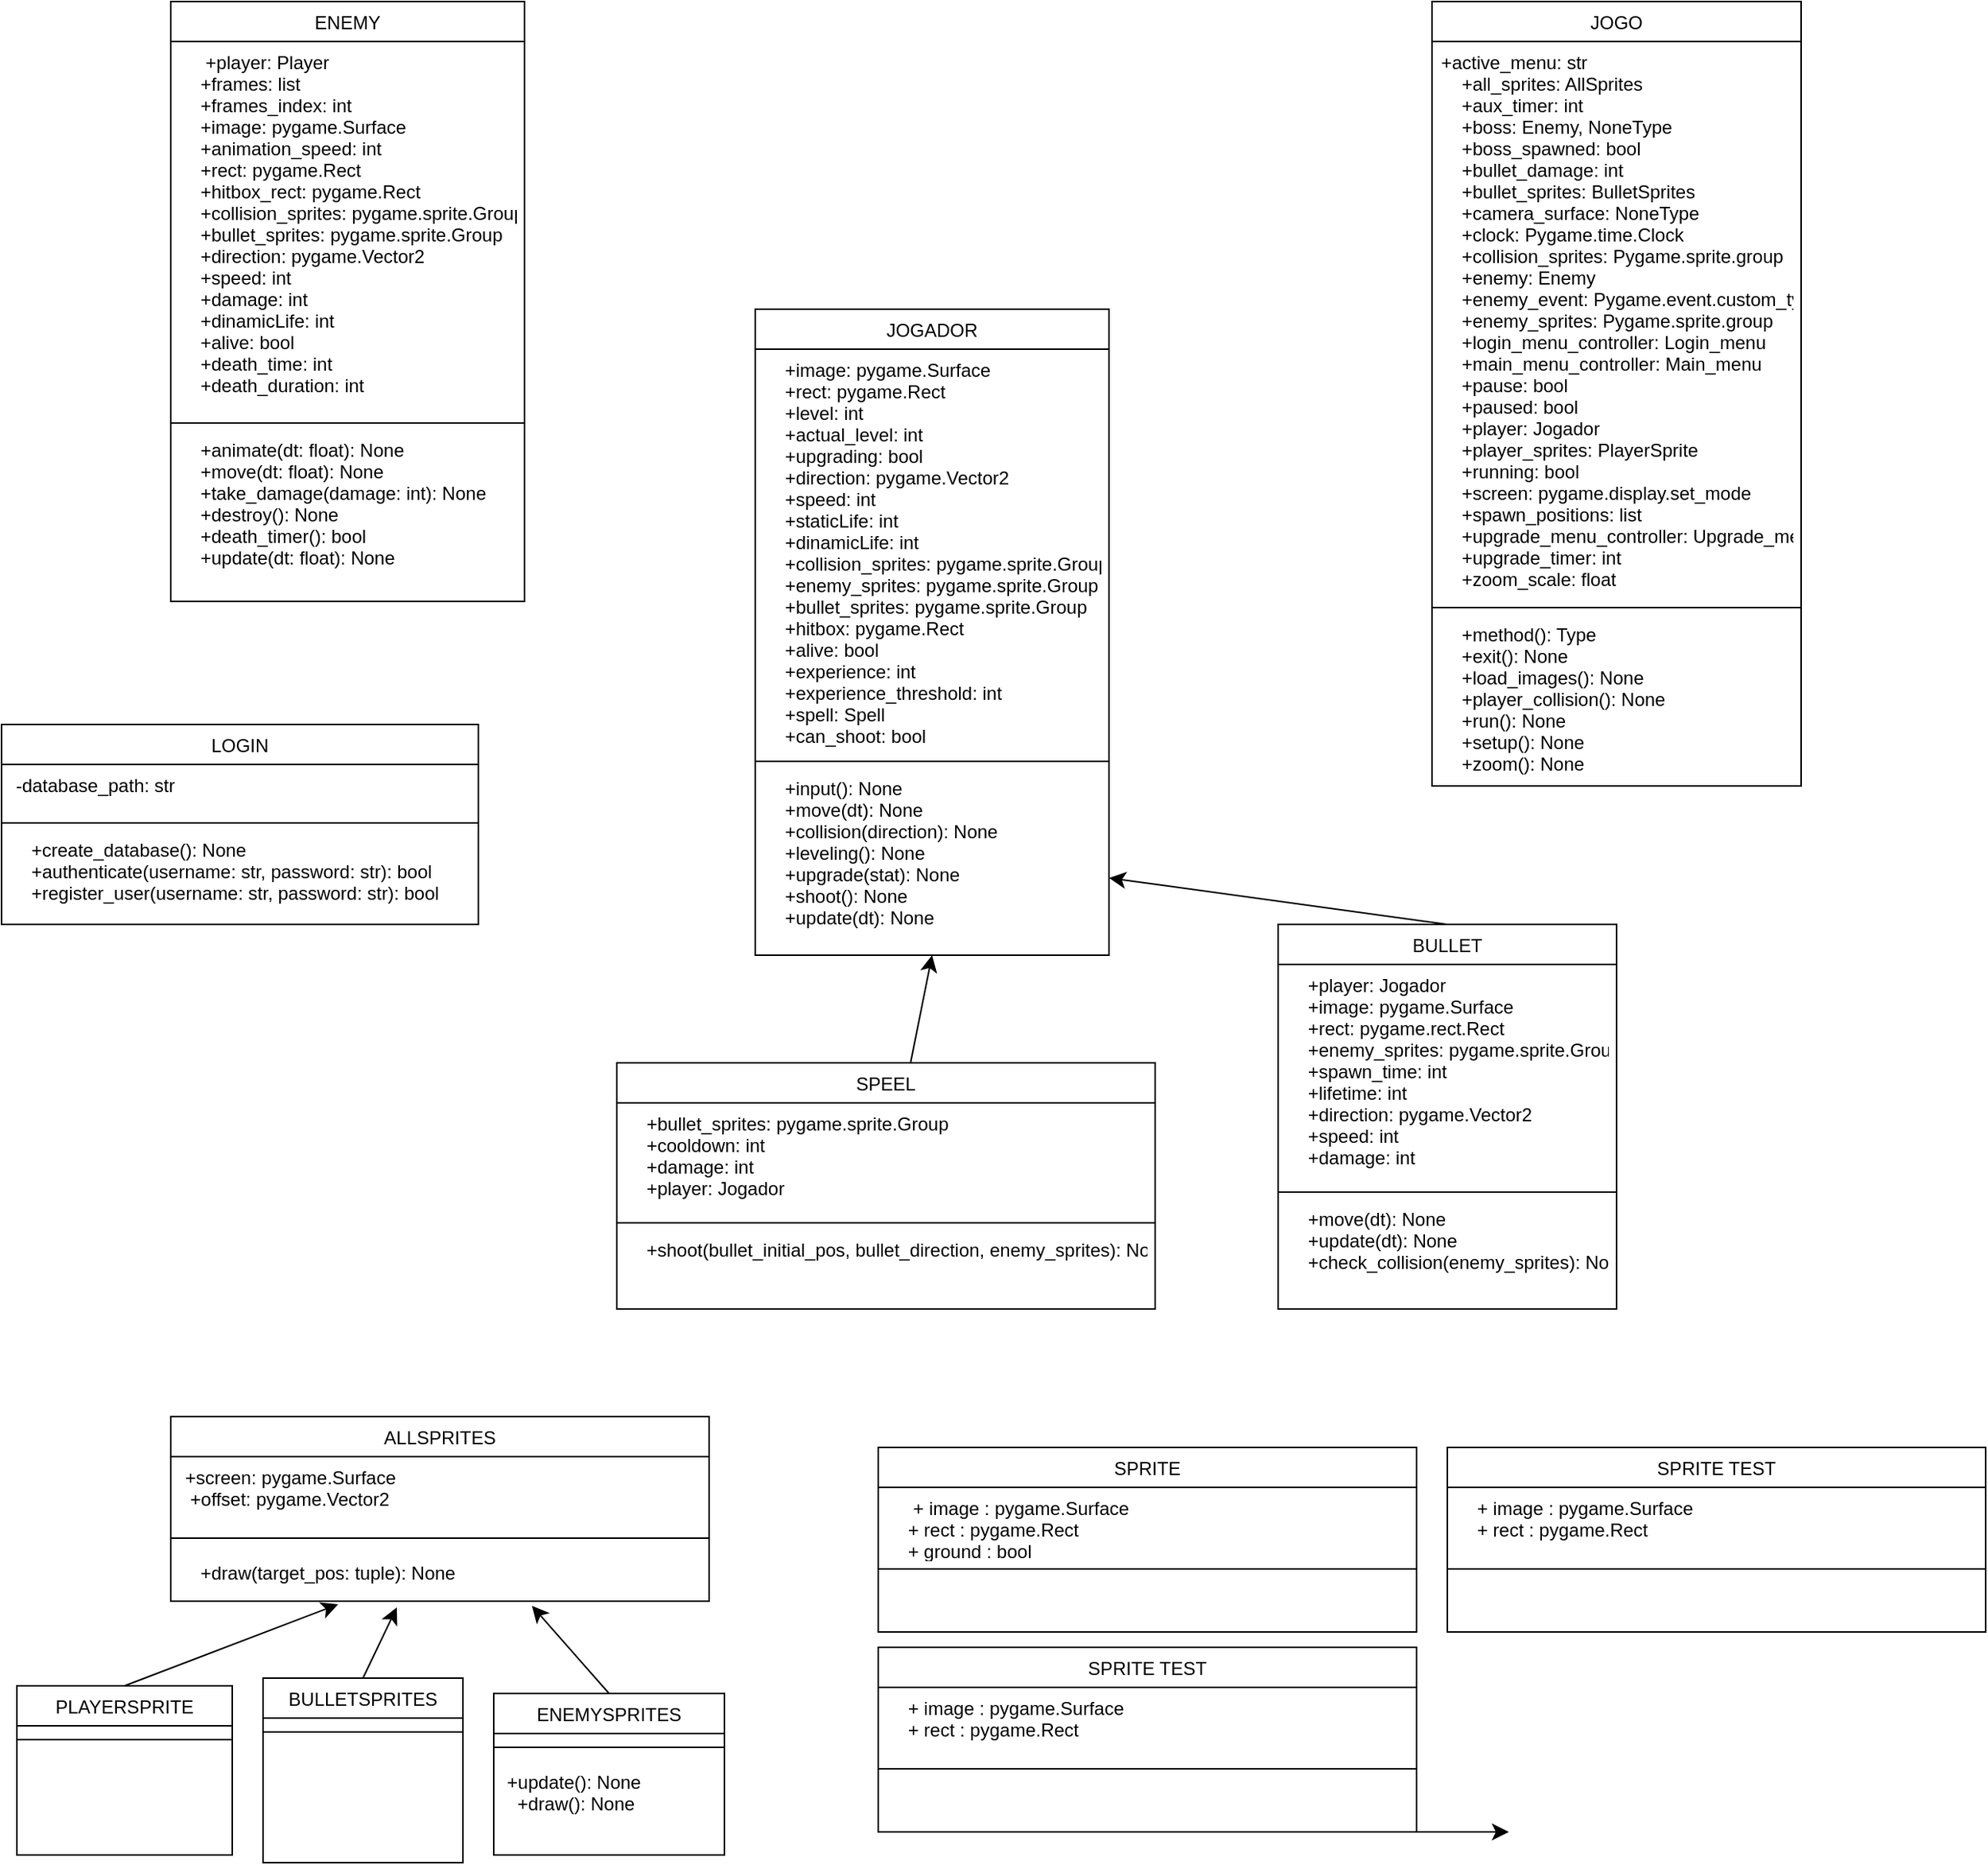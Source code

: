 <mxfile version="24.8.6">
  <diagram id="C5RBs43oDa-KdzZeNtuy" name="Page-1">
    <mxGraphModel dx="1717" dy="1984" grid="1" gridSize="10" guides="1" tooltips="1" connect="1" arrows="1" fold="1" page="1" pageScale="1" pageWidth="827" pageHeight="1169" math="0" shadow="0">
      <root>
        <mxCell id="WIyWlLk6GJQsqaUBKTNV-0" />
        <mxCell id="WIyWlLk6GJQsqaUBKTNV-1" parent="WIyWlLk6GJQsqaUBKTNV-0" />
        <mxCell id="zkfFHV4jXpPFQw0GAbJ--17" value="JOGADOR" style="swimlane;fontStyle=0;align=center;verticalAlign=top;childLayout=stackLayout;horizontal=1;startSize=26;horizontalStack=0;resizeParent=1;resizeLast=0;collapsible=1;marginBottom=0;rounded=0;shadow=0;strokeWidth=1;" parent="WIyWlLk6GJQsqaUBKTNV-1" vertex="1">
          <mxGeometry x="30" y="40" width="230" height="420" as="geometry">
            <mxRectangle x="550" y="140" width="160" height="26" as="alternateBounds" />
          </mxGeometry>
        </mxCell>
        <mxCell id="zkfFHV4jXpPFQw0GAbJ--18" value="    +image: pygame.Surface&#xa;    +rect: pygame.Rect&#xa;    +level: int&#xa;    +actual_level: int&#xa;    +upgrading: bool&#xa;    +direction: pygame.Vector2&#xa;    +speed: int&#xa;    +staticLife: int&#xa;    +dinamicLife: int&#xa;    +collision_sprites: pygame.sprite.Group&#xa;    +enemy_sprites: pygame.sprite.Group&#xa;    +bullet_sprites: pygame.sprite.Group&#xa;    +hitbox: pygame.Rect&#xa;    +alive: bool&#xa;    +experience: int&#xa;    +experience_threshold: int&#xa;    +spell: Spell&#xa;    +can_shoot: bool" style="text;align=left;verticalAlign=top;spacingLeft=4;spacingRight=4;overflow=hidden;rotatable=0;points=[[0,0.5],[1,0.5]];portConstraint=eastwest;" parent="zkfFHV4jXpPFQw0GAbJ--17" vertex="1">
          <mxGeometry y="26" width="230" height="264" as="geometry" />
        </mxCell>
        <mxCell id="zkfFHV4jXpPFQw0GAbJ--23" value="" style="line;html=1;strokeWidth=1;align=left;verticalAlign=middle;spacingTop=-1;spacingLeft=3;spacingRight=3;rotatable=0;labelPosition=right;points=[];portConstraint=eastwest;" parent="zkfFHV4jXpPFQw0GAbJ--17" vertex="1">
          <mxGeometry y="290" width="230" height="8" as="geometry" />
        </mxCell>
        <mxCell id="zkfFHV4jXpPFQw0GAbJ--25" value="    +input(): None&#xa;    +move(dt): None&#xa;    +collision(direction): None&#xa;    +leveling(): None&#xa;    +upgrade(stat): None&#xa;    +shoot(): None&#xa;    +update(dt): None" style="text;align=left;verticalAlign=top;spacingLeft=4;spacingRight=4;overflow=hidden;rotatable=0;points=[[0,0.5],[1,0.5]];portConstraint=eastwest;" parent="zkfFHV4jXpPFQw0GAbJ--17" vertex="1">
          <mxGeometry y="298" width="230" height="112" as="geometry" />
        </mxCell>
        <mxCell id="yxBQXZHaBap9HhFSkt2I-9" style="edgeStyle=none;curved=1;rounded=0;orthogonalLoop=1;jettySize=auto;html=1;entryX=0.5;entryY=1;entryDx=0;entryDy=0;fontSize=12;startSize=8;endSize=8;" edge="1" parent="WIyWlLk6GJQsqaUBKTNV-1" source="yxBQXZHaBap9HhFSkt2I-0" target="zkfFHV4jXpPFQw0GAbJ--17">
          <mxGeometry relative="1" as="geometry" />
        </mxCell>
        <mxCell id="yxBQXZHaBap9HhFSkt2I-0" value="SPEEL" style="swimlane;fontStyle=0;align=center;verticalAlign=top;childLayout=stackLayout;horizontal=1;startSize=26;horizontalStack=0;resizeParent=1;resizeLast=0;collapsible=1;marginBottom=0;rounded=0;shadow=0;strokeWidth=1;" vertex="1" parent="WIyWlLk6GJQsqaUBKTNV-1">
          <mxGeometry x="-60" y="530" width="350" height="160" as="geometry">
            <mxRectangle x="550" y="140" width="160" height="26" as="alternateBounds" />
          </mxGeometry>
        </mxCell>
        <mxCell id="yxBQXZHaBap9HhFSkt2I-1" value="    +bullet_sprites: pygame.sprite.Group&#xa;    +cooldown: int&#xa;    +damage: int&#xa;    +player: Jogador" style="text;align=left;verticalAlign=top;spacingLeft=4;spacingRight=4;overflow=hidden;rotatable=0;points=[[0,0.5],[1,0.5]];portConstraint=eastwest;" vertex="1" parent="yxBQXZHaBap9HhFSkt2I-0">
          <mxGeometry y="26" width="350" height="74" as="geometry" />
        </mxCell>
        <mxCell id="yxBQXZHaBap9HhFSkt2I-2" value="" style="line;html=1;strokeWidth=1;align=left;verticalAlign=middle;spacingTop=-1;spacingLeft=3;spacingRight=3;rotatable=0;labelPosition=right;points=[];portConstraint=eastwest;" vertex="1" parent="yxBQXZHaBap9HhFSkt2I-0">
          <mxGeometry y="100" width="350" height="8" as="geometry" />
        </mxCell>
        <mxCell id="yxBQXZHaBap9HhFSkt2I-3" value="    +shoot(bullet_initial_pos, bullet_direction, enemy_sprites): None" style="text;align=left;verticalAlign=top;spacingLeft=4;spacingRight=4;overflow=hidden;rotatable=0;points=[[0,0.5],[1,0.5]];portConstraint=eastwest;" vertex="1" parent="yxBQXZHaBap9HhFSkt2I-0">
          <mxGeometry y="108" width="350" height="52" as="geometry" />
        </mxCell>
        <mxCell id="yxBQXZHaBap9HhFSkt2I-11" value="BULLET" style="swimlane;fontStyle=0;align=center;verticalAlign=top;childLayout=stackLayout;horizontal=1;startSize=26;horizontalStack=0;resizeParent=1;resizeLast=0;collapsible=1;marginBottom=0;rounded=0;shadow=0;strokeWidth=1;" vertex="1" parent="WIyWlLk6GJQsqaUBKTNV-1">
          <mxGeometry x="370" y="440" width="220" height="250" as="geometry">
            <mxRectangle x="550" y="140" width="160" height="26" as="alternateBounds" />
          </mxGeometry>
        </mxCell>
        <mxCell id="yxBQXZHaBap9HhFSkt2I-12" value="    +player: Jogador&#xa;    +image: pygame.Surface&#xa;    +rect: pygame.rect.Rect&#xa;    +enemy_sprites: pygame.sprite.Group&#xa;    +spawn_time: int&#xa;    +lifetime: int&#xa;    +direction: pygame.Vector2&#xa;    +speed: int&#xa;    +damage: int&#xa;    " style="text;align=left;verticalAlign=top;spacingLeft=4;spacingRight=4;overflow=hidden;rotatable=0;points=[[0,0.5],[1,0.5]];portConstraint=eastwest;" vertex="1" parent="yxBQXZHaBap9HhFSkt2I-11">
          <mxGeometry y="26" width="220" height="144" as="geometry" />
        </mxCell>
        <mxCell id="yxBQXZHaBap9HhFSkt2I-13" value="" style="line;html=1;strokeWidth=1;align=left;verticalAlign=middle;spacingTop=-1;spacingLeft=3;spacingRight=3;rotatable=0;labelPosition=right;points=[];portConstraint=eastwest;" vertex="1" parent="yxBQXZHaBap9HhFSkt2I-11">
          <mxGeometry y="170" width="220" height="8" as="geometry" />
        </mxCell>
        <mxCell id="yxBQXZHaBap9HhFSkt2I-14" value="    +move(dt): None&#xa;    +update(dt): None&#xa;    +check_collision(enemy_sprites): None" style="text;align=left;verticalAlign=top;spacingLeft=4;spacingRight=4;overflow=hidden;rotatable=0;points=[[0,0.5],[1,0.5]];portConstraint=eastwest;" vertex="1" parent="yxBQXZHaBap9HhFSkt2I-11">
          <mxGeometry y="178" width="220" height="62" as="geometry" />
        </mxCell>
        <mxCell id="yxBQXZHaBap9HhFSkt2I-16" style="edgeStyle=none;curved=1;rounded=0;orthogonalLoop=1;jettySize=auto;html=1;fontSize=12;startSize=8;endSize=8;exitX=0.5;exitY=0;exitDx=0;exitDy=0;" edge="1" parent="WIyWlLk6GJQsqaUBKTNV-1" source="yxBQXZHaBap9HhFSkt2I-11" target="zkfFHV4jXpPFQw0GAbJ--25">
          <mxGeometry relative="1" as="geometry" />
        </mxCell>
        <mxCell id="yxBQXZHaBap9HhFSkt2I-17" value="LOGIN" style="swimlane;fontStyle=0;align=center;verticalAlign=top;childLayout=stackLayout;horizontal=1;startSize=26;horizontalStack=0;resizeParent=1;resizeLast=0;collapsible=1;marginBottom=0;rounded=0;shadow=0;strokeWidth=1;" vertex="1" parent="WIyWlLk6GJQsqaUBKTNV-1">
          <mxGeometry x="-460" y="310" width="310" height="130" as="geometry">
            <mxRectangle x="550" y="140" width="160" height="26" as="alternateBounds" />
          </mxGeometry>
        </mxCell>
        <mxCell id="yxBQXZHaBap9HhFSkt2I-18" value=" -database_path: str" style="text;align=left;verticalAlign=top;spacingLeft=4;spacingRight=4;overflow=hidden;rotatable=0;points=[[0,0.5],[1,0.5]];portConstraint=eastwest;" vertex="1" parent="yxBQXZHaBap9HhFSkt2I-17">
          <mxGeometry y="26" width="310" height="34" as="geometry" />
        </mxCell>
        <mxCell id="yxBQXZHaBap9HhFSkt2I-19" value="" style="line;html=1;strokeWidth=1;align=left;verticalAlign=middle;spacingTop=-1;spacingLeft=3;spacingRight=3;rotatable=0;labelPosition=right;points=[];portConstraint=eastwest;" vertex="1" parent="yxBQXZHaBap9HhFSkt2I-17">
          <mxGeometry y="60" width="310" height="8" as="geometry" />
        </mxCell>
        <mxCell id="yxBQXZHaBap9HhFSkt2I-20" value="    +create_database(): None&#xa;    +authenticate(username: str, password: str): bool&#xa;    +register_user(username: str, password: str): bool" style="text;align=left;verticalAlign=top;spacingLeft=4;spacingRight=4;overflow=hidden;rotatable=0;points=[[0,0.5],[1,0.5]];portConstraint=eastwest;" vertex="1" parent="yxBQXZHaBap9HhFSkt2I-17">
          <mxGeometry y="68" width="310" height="52" as="geometry" />
        </mxCell>
        <mxCell id="yxBQXZHaBap9HhFSkt2I-21" value="ALLSPRITES" style="swimlane;fontStyle=0;align=center;verticalAlign=top;childLayout=stackLayout;horizontal=1;startSize=26;horizontalStack=0;resizeParent=1;resizeLast=0;collapsible=1;marginBottom=0;rounded=0;shadow=0;strokeWidth=1;" vertex="1" parent="WIyWlLk6GJQsqaUBKTNV-1">
          <mxGeometry x="-350" y="760" width="350" height="120" as="geometry">
            <mxRectangle x="550" y="140" width="160" height="26" as="alternateBounds" />
          </mxGeometry>
        </mxCell>
        <mxCell id="yxBQXZHaBap9HhFSkt2I-22" value=" +screen: pygame.Surface&#xa;  +offset: pygame.Vector2" style="text;align=left;verticalAlign=top;spacingLeft=4;spacingRight=4;overflow=hidden;rotatable=0;points=[[0,0.5],[1,0.5]];portConstraint=eastwest;" vertex="1" parent="yxBQXZHaBap9HhFSkt2I-21">
          <mxGeometry y="26" width="350" height="44" as="geometry" />
        </mxCell>
        <mxCell id="yxBQXZHaBap9HhFSkt2I-23" value="" style="line;html=1;strokeWidth=1;align=left;verticalAlign=middle;spacingTop=-1;spacingLeft=3;spacingRight=3;rotatable=0;labelPosition=right;points=[];portConstraint=eastwest;" vertex="1" parent="yxBQXZHaBap9HhFSkt2I-21">
          <mxGeometry y="70" width="350" height="18" as="geometry" />
        </mxCell>
        <mxCell id="yxBQXZHaBap9HhFSkt2I-24" value="    +draw(target_pos: tuple): None" style="text;align=left;verticalAlign=top;spacingLeft=4;spacingRight=4;overflow=hidden;rotatable=0;points=[[0,0.5],[1,0.5]];portConstraint=eastwest;" vertex="1" parent="yxBQXZHaBap9HhFSkt2I-21">
          <mxGeometry y="88" width="350" height="32" as="geometry" />
        </mxCell>
        <mxCell id="yxBQXZHaBap9HhFSkt2I-25" value="PLAYERSPRITE" style="swimlane;fontStyle=0;align=center;verticalAlign=top;childLayout=stackLayout;horizontal=1;startSize=26;horizontalStack=0;resizeParent=1;resizeLast=0;collapsible=1;marginBottom=0;rounded=0;shadow=0;strokeWidth=1;" vertex="1" parent="WIyWlLk6GJQsqaUBKTNV-1">
          <mxGeometry x="-450" y="935" width="140" height="110" as="geometry">
            <mxRectangle x="550" y="140" width="160" height="26" as="alternateBounds" />
          </mxGeometry>
        </mxCell>
        <mxCell id="yxBQXZHaBap9HhFSkt2I-27" value="" style="line;html=1;strokeWidth=1;align=left;verticalAlign=middle;spacingTop=-1;spacingLeft=3;spacingRight=3;rotatable=0;labelPosition=right;points=[];portConstraint=eastwest;" vertex="1" parent="yxBQXZHaBap9HhFSkt2I-25">
          <mxGeometry y="26" width="140" height="18" as="geometry" />
        </mxCell>
        <mxCell id="yxBQXZHaBap9HhFSkt2I-29" value="BULLETSPRITES" style="swimlane;fontStyle=0;align=center;verticalAlign=top;childLayout=stackLayout;horizontal=1;startSize=26;horizontalStack=0;resizeParent=1;resizeLast=0;collapsible=1;marginBottom=0;rounded=0;shadow=0;strokeWidth=1;" vertex="1" parent="WIyWlLk6GJQsqaUBKTNV-1">
          <mxGeometry x="-290" y="930" width="130" height="120" as="geometry">
            <mxRectangle x="550" y="140" width="160" height="26" as="alternateBounds" />
          </mxGeometry>
        </mxCell>
        <mxCell id="yxBQXZHaBap9HhFSkt2I-30" value="" style="line;html=1;strokeWidth=1;align=left;verticalAlign=middle;spacingTop=-1;spacingLeft=3;spacingRight=3;rotatable=0;labelPosition=right;points=[];portConstraint=eastwest;" vertex="1" parent="yxBQXZHaBap9HhFSkt2I-29">
          <mxGeometry y="26" width="130" height="18" as="geometry" />
        </mxCell>
        <mxCell id="yxBQXZHaBap9HhFSkt2I-31" value="ENEMYSPRITES" style="swimlane;fontStyle=0;align=center;verticalAlign=top;childLayout=stackLayout;horizontal=1;startSize=26;horizontalStack=0;resizeParent=1;resizeLast=0;collapsible=1;marginBottom=0;rounded=0;shadow=0;strokeWidth=1;" vertex="1" parent="WIyWlLk6GJQsqaUBKTNV-1">
          <mxGeometry x="-140" y="940" width="150" height="105" as="geometry">
            <mxRectangle x="550" y="140" width="160" height="26" as="alternateBounds" />
          </mxGeometry>
        </mxCell>
        <mxCell id="yxBQXZHaBap9HhFSkt2I-32" value="" style="line;html=1;strokeWidth=1;align=left;verticalAlign=middle;spacingTop=-1;spacingLeft=3;spacingRight=3;rotatable=0;labelPosition=right;points=[];portConstraint=eastwest;" vertex="1" parent="yxBQXZHaBap9HhFSkt2I-31">
          <mxGeometry y="26" width="150" height="18" as="geometry" />
        </mxCell>
        <mxCell id="yxBQXZHaBap9HhFSkt2I-34" value="&lt;span style=&quot;text-align: center; text-wrap-mode: nowrap;&quot;&gt;&amp;nbsp; +update(): None&lt;/span&gt;&lt;br style=&quot;padding: 0px; margin: 0px; text-align: center; text-wrap-mode: nowrap;&quot;&gt;&lt;span style=&quot;text-align: center; text-wrap-mode: nowrap;&quot;&gt;&amp;nbsp; &amp;nbsp; +draw(): None&lt;/span&gt;" style="text;whiteSpace=wrap;html=1;" vertex="1" parent="yxBQXZHaBap9HhFSkt2I-31">
          <mxGeometry y="44" width="150" height="40" as="geometry" />
        </mxCell>
        <mxCell id="yxBQXZHaBap9HhFSkt2I-35" style="edgeStyle=none;curved=1;rounded=0;orthogonalLoop=1;jettySize=auto;html=1;exitX=0.5;exitY=0;exitDx=0;exitDy=0;entryX=0.42;entryY=1.125;entryDx=0;entryDy=0;entryPerimeter=0;fontSize=12;startSize=8;endSize=8;" edge="1" parent="WIyWlLk6GJQsqaUBKTNV-1" source="yxBQXZHaBap9HhFSkt2I-29" target="yxBQXZHaBap9HhFSkt2I-24">
          <mxGeometry relative="1" as="geometry" />
        </mxCell>
        <mxCell id="yxBQXZHaBap9HhFSkt2I-36" style="edgeStyle=none;curved=1;rounded=0;orthogonalLoop=1;jettySize=auto;html=1;exitX=0.5;exitY=0;exitDx=0;exitDy=0;entryX=0.671;entryY=1.094;entryDx=0;entryDy=0;entryPerimeter=0;fontSize=12;startSize=8;endSize=8;" edge="1" parent="WIyWlLk6GJQsqaUBKTNV-1" source="yxBQXZHaBap9HhFSkt2I-31" target="yxBQXZHaBap9HhFSkt2I-24">
          <mxGeometry relative="1" as="geometry" />
        </mxCell>
        <mxCell id="yxBQXZHaBap9HhFSkt2I-37" style="edgeStyle=none;curved=1;rounded=0;orthogonalLoop=1;jettySize=auto;html=1;exitX=0.5;exitY=0;exitDx=0;exitDy=0;entryX=0.311;entryY=1.063;entryDx=0;entryDy=0;entryPerimeter=0;fontSize=12;startSize=8;endSize=8;" edge="1" parent="WIyWlLk6GJQsqaUBKTNV-1" source="yxBQXZHaBap9HhFSkt2I-25" target="yxBQXZHaBap9HhFSkt2I-24">
          <mxGeometry relative="1" as="geometry" />
        </mxCell>
        <mxCell id="yxBQXZHaBap9HhFSkt2I-38" value="ENEMY" style="swimlane;fontStyle=0;align=center;verticalAlign=top;childLayout=stackLayout;horizontal=1;startSize=26;horizontalStack=0;resizeParent=1;resizeLast=0;collapsible=1;marginBottom=0;rounded=0;shadow=0;strokeWidth=1;" vertex="1" parent="WIyWlLk6GJQsqaUBKTNV-1">
          <mxGeometry x="-350" y="-160" width="230" height="390" as="geometry">
            <mxRectangle x="550" y="140" width="160" height="26" as="alternateBounds" />
          </mxGeometry>
        </mxCell>
        <mxCell id="yxBQXZHaBap9HhFSkt2I-39" value="     +player: Player&#xa;    +frames: list&#xa;    +frames_index: int&#xa;    +image: pygame.Surface&#xa;    +animation_speed: int&#xa;    +rect: pygame.Rect&#xa;    +hitbox_rect: pygame.Rect&#xa;    +collision_sprites: pygame.sprite.Group&#xa;    +bullet_sprites: pygame.sprite.Group&#xa;    +direction: pygame.Vector2&#xa;    +speed: int&#xa;    +damage: int&#xa;    +dinamicLife: int&#xa;    +alive: bool&#xa;    +death_time: int&#xa;    +death_duration: int" style="text;align=left;verticalAlign=top;spacingLeft=4;spacingRight=4;overflow=hidden;rotatable=0;points=[[0,0.5],[1,0.5]];portConstraint=eastwest;" vertex="1" parent="yxBQXZHaBap9HhFSkt2I-38">
          <mxGeometry y="26" width="230" height="244" as="geometry" />
        </mxCell>
        <mxCell id="yxBQXZHaBap9HhFSkt2I-40" value="" style="line;html=1;strokeWidth=1;align=left;verticalAlign=middle;spacingTop=-1;spacingLeft=3;spacingRight=3;rotatable=0;labelPosition=right;points=[];portConstraint=eastwest;" vertex="1" parent="yxBQXZHaBap9HhFSkt2I-38">
          <mxGeometry y="270" width="230" height="8" as="geometry" />
        </mxCell>
        <mxCell id="yxBQXZHaBap9HhFSkt2I-41" value="    +animate(dt: float): None&#xa;    +move(dt: float): None&#xa;    +take_damage(damage: int): None&#xa;    +destroy(): None&#xa;    +death_timer(): bool&#xa;    +update(dt: float): None" style="text;align=left;verticalAlign=top;spacingLeft=4;spacingRight=4;overflow=hidden;rotatable=0;points=[[0,0.5],[1,0.5]];portConstraint=eastwest;" vertex="1" parent="yxBQXZHaBap9HhFSkt2I-38">
          <mxGeometry y="278" width="230" height="112" as="geometry" />
        </mxCell>
        <mxCell id="yxBQXZHaBap9HhFSkt2I-42" value="JOGO" style="swimlane;fontStyle=0;align=center;verticalAlign=top;childLayout=stackLayout;horizontal=1;startSize=26;horizontalStack=0;resizeParent=1;resizeLast=0;collapsible=1;marginBottom=0;rounded=0;shadow=0;strokeWidth=1;" vertex="1" parent="WIyWlLk6GJQsqaUBKTNV-1">
          <mxGeometry x="470" y="-160" width="240" height="510" as="geometry">
            <mxRectangle x="550" y="140" width="160" height="26" as="alternateBounds" />
          </mxGeometry>
        </mxCell>
        <mxCell id="yxBQXZHaBap9HhFSkt2I-43" value="+active_menu: str&#xa;    +all_sprites: AllSprites&#xa;    +aux_timer: int&#xa;    +boss: Enemy, NoneType&#xa;    +boss_spawned: bool&#xa;    +bullet_damage: int&#xa;    +bullet_sprites: BulletSprites&#xa;    +camera_surface: NoneType&#xa;    +clock: Pygame.time.Clock&#xa;    +collision_sprites: Pygame.sprite.group&#xa;    +enemy: Enemy&#xa;    +enemy_event: Pygame.event.custom_type&#xa;    +enemy_sprites: Pygame.sprite.group&#xa;    +login_menu_controller: Login_menu&#xa;    +main_menu_controller: Main_menu&#xa;    +pause: bool&#xa;    +paused: bool&#xa;    +player: Jogador&#xa;    +player_sprites: PlayerSprite&#xa;    +running: bool&#xa;    +screen: pygame.display.set_mode&#xa;    +spawn_positions: list&#xa;    +upgrade_menu_controller: Upgrade_menu&#xa;    +upgrade_timer: int&#xa;    +zoom_scale: float" style="text;align=left;verticalAlign=top;spacingLeft=4;spacingRight=4;overflow=hidden;rotatable=0;points=[[0,0.5],[1,0.5]];portConstraint=eastwest;" vertex="1" parent="yxBQXZHaBap9HhFSkt2I-42">
          <mxGeometry y="26" width="240" height="364" as="geometry" />
        </mxCell>
        <mxCell id="yxBQXZHaBap9HhFSkt2I-44" value="" style="line;html=1;strokeWidth=1;align=left;verticalAlign=middle;spacingTop=-1;spacingLeft=3;spacingRight=3;rotatable=0;labelPosition=right;points=[];portConstraint=eastwest;" vertex="1" parent="yxBQXZHaBap9HhFSkt2I-42">
          <mxGeometry y="390" width="240" height="8" as="geometry" />
        </mxCell>
        <mxCell id="yxBQXZHaBap9HhFSkt2I-45" value="    +method(): Type&#xa;    +exit(): None&#xa;    +load_images(): None&#xa;    +player_collision(): None&#xa;    +run(): None&#xa;    +setup(): None&#xa;    +zoom(): None" style="text;align=left;verticalAlign=top;spacingLeft=4;spacingRight=4;overflow=hidden;rotatable=0;points=[[0,0.5],[1,0.5]];portConstraint=eastwest;" vertex="1" parent="yxBQXZHaBap9HhFSkt2I-42">
          <mxGeometry y="398" width="240" height="112" as="geometry" />
        </mxCell>
        <mxCell id="yxBQXZHaBap9HhFSkt2I-46" style="edgeStyle=none;curved=1;rounded=0;orthogonalLoop=1;jettySize=auto;html=1;entryX=1;entryY=0.5;entryDx=0;entryDy=0;fontSize=12;startSize=8;endSize=8;" edge="1" parent="yxBQXZHaBap9HhFSkt2I-42" source="yxBQXZHaBap9HhFSkt2I-43" target="yxBQXZHaBap9HhFSkt2I-43">
          <mxGeometry relative="1" as="geometry" />
        </mxCell>
        <mxCell id="yxBQXZHaBap9HhFSkt2I-47" value="SPRITE TEST" style="swimlane;fontStyle=0;align=center;verticalAlign=top;childLayout=stackLayout;horizontal=1;startSize=26;horizontalStack=0;resizeParent=1;resizeLast=0;collapsible=1;marginBottom=0;rounded=0;shadow=0;strokeWidth=1;" vertex="1" parent="WIyWlLk6GJQsqaUBKTNV-1">
          <mxGeometry x="110" y="910" width="350" height="120" as="geometry">
            <mxRectangle x="550" y="140" width="160" height="26" as="alternateBounds" />
          </mxGeometry>
        </mxCell>
        <mxCell id="yxBQXZHaBap9HhFSkt2I-48" value="    + image : pygame.Surface&#xa;    + rect : pygame.Rect" style="text;align=left;verticalAlign=top;spacingLeft=4;spacingRight=4;overflow=hidden;rotatable=0;points=[[0,0.5],[1,0.5]];portConstraint=eastwest;" vertex="1" parent="yxBQXZHaBap9HhFSkt2I-47">
          <mxGeometry y="26" width="350" height="44" as="geometry" />
        </mxCell>
        <mxCell id="yxBQXZHaBap9HhFSkt2I-49" value="" style="line;html=1;strokeWidth=1;align=left;verticalAlign=middle;spacingTop=-1;spacingLeft=3;spacingRight=3;rotatable=0;labelPosition=right;points=[];portConstraint=eastwest;" vertex="1" parent="yxBQXZHaBap9HhFSkt2I-47">
          <mxGeometry y="70" width="350" height="18" as="geometry" />
        </mxCell>
        <mxCell id="yxBQXZHaBap9HhFSkt2I-51" value="SPRITE" style="swimlane;fontStyle=0;align=center;verticalAlign=top;childLayout=stackLayout;horizontal=1;startSize=26;horizontalStack=0;resizeParent=1;resizeLast=0;collapsible=1;marginBottom=0;rounded=0;shadow=0;strokeWidth=1;" vertex="1" parent="WIyWlLk6GJQsqaUBKTNV-1">
          <mxGeometry x="110" y="780" width="350" height="120" as="geometry">
            <mxRectangle x="550" y="140" width="160" height="26" as="alternateBounds" />
          </mxGeometry>
        </mxCell>
        <mxCell id="yxBQXZHaBap9HhFSkt2I-52" value="     + image : pygame.Surface&#xa;    + rect : pygame.Rect&#xa;    + ground : bool" style="text;align=left;verticalAlign=top;spacingLeft=4;spacingRight=4;overflow=hidden;rotatable=0;points=[[0,0.5],[1,0.5]];portConstraint=eastwest;" vertex="1" parent="yxBQXZHaBap9HhFSkt2I-51">
          <mxGeometry y="26" width="350" height="44" as="geometry" />
        </mxCell>
        <mxCell id="yxBQXZHaBap9HhFSkt2I-53" value="" style="line;html=1;strokeWidth=1;align=left;verticalAlign=middle;spacingTop=-1;spacingLeft=3;spacingRight=3;rotatable=0;labelPosition=right;points=[];portConstraint=eastwest;" vertex="1" parent="yxBQXZHaBap9HhFSkt2I-51">
          <mxGeometry y="70" width="350" height="18" as="geometry" />
        </mxCell>
        <mxCell id="yxBQXZHaBap9HhFSkt2I-57" value="SPRITE TEST" style="swimlane;fontStyle=0;align=center;verticalAlign=top;childLayout=stackLayout;horizontal=1;startSize=26;horizontalStack=0;resizeParent=1;resizeLast=0;collapsible=1;marginBottom=0;rounded=0;shadow=0;strokeWidth=1;" vertex="1" parent="WIyWlLk6GJQsqaUBKTNV-1">
          <mxGeometry x="480" y="780" width="350" height="120" as="geometry">
            <mxRectangle x="550" y="140" width="160" height="26" as="alternateBounds" />
          </mxGeometry>
        </mxCell>
        <mxCell id="yxBQXZHaBap9HhFSkt2I-58" value="    + image : pygame.Surface&#xa;    + rect : pygame.Rect&#xa;" style="text;align=left;verticalAlign=top;spacingLeft=4;spacingRight=4;overflow=hidden;rotatable=0;points=[[0,0.5],[1,0.5]];portConstraint=eastwest;" vertex="1" parent="yxBQXZHaBap9HhFSkt2I-57">
          <mxGeometry y="26" width="350" height="44" as="geometry" />
        </mxCell>
        <mxCell id="yxBQXZHaBap9HhFSkt2I-59" value="" style="line;html=1;strokeWidth=1;align=left;verticalAlign=middle;spacingTop=-1;spacingLeft=3;spacingRight=3;rotatable=0;labelPosition=right;points=[];portConstraint=eastwest;" vertex="1" parent="yxBQXZHaBap9HhFSkt2I-57">
          <mxGeometry y="70" width="350" height="18" as="geometry" />
        </mxCell>
        <mxCell id="yxBQXZHaBap9HhFSkt2I-60" value="" style="edgeStyle=none;orthogonalLoop=1;jettySize=auto;html=1;rounded=0;fontSize=12;startSize=8;endSize=8;curved=1;" edge="1" parent="WIyWlLk6GJQsqaUBKTNV-1">
          <mxGeometry width="120" relative="1" as="geometry">
            <mxPoint x="400" y="1030" as="sourcePoint" />
            <mxPoint x="520" y="1030" as="targetPoint" />
            <Array as="points" />
          </mxGeometry>
        </mxCell>
      </root>
    </mxGraphModel>
  </diagram>
</mxfile>

